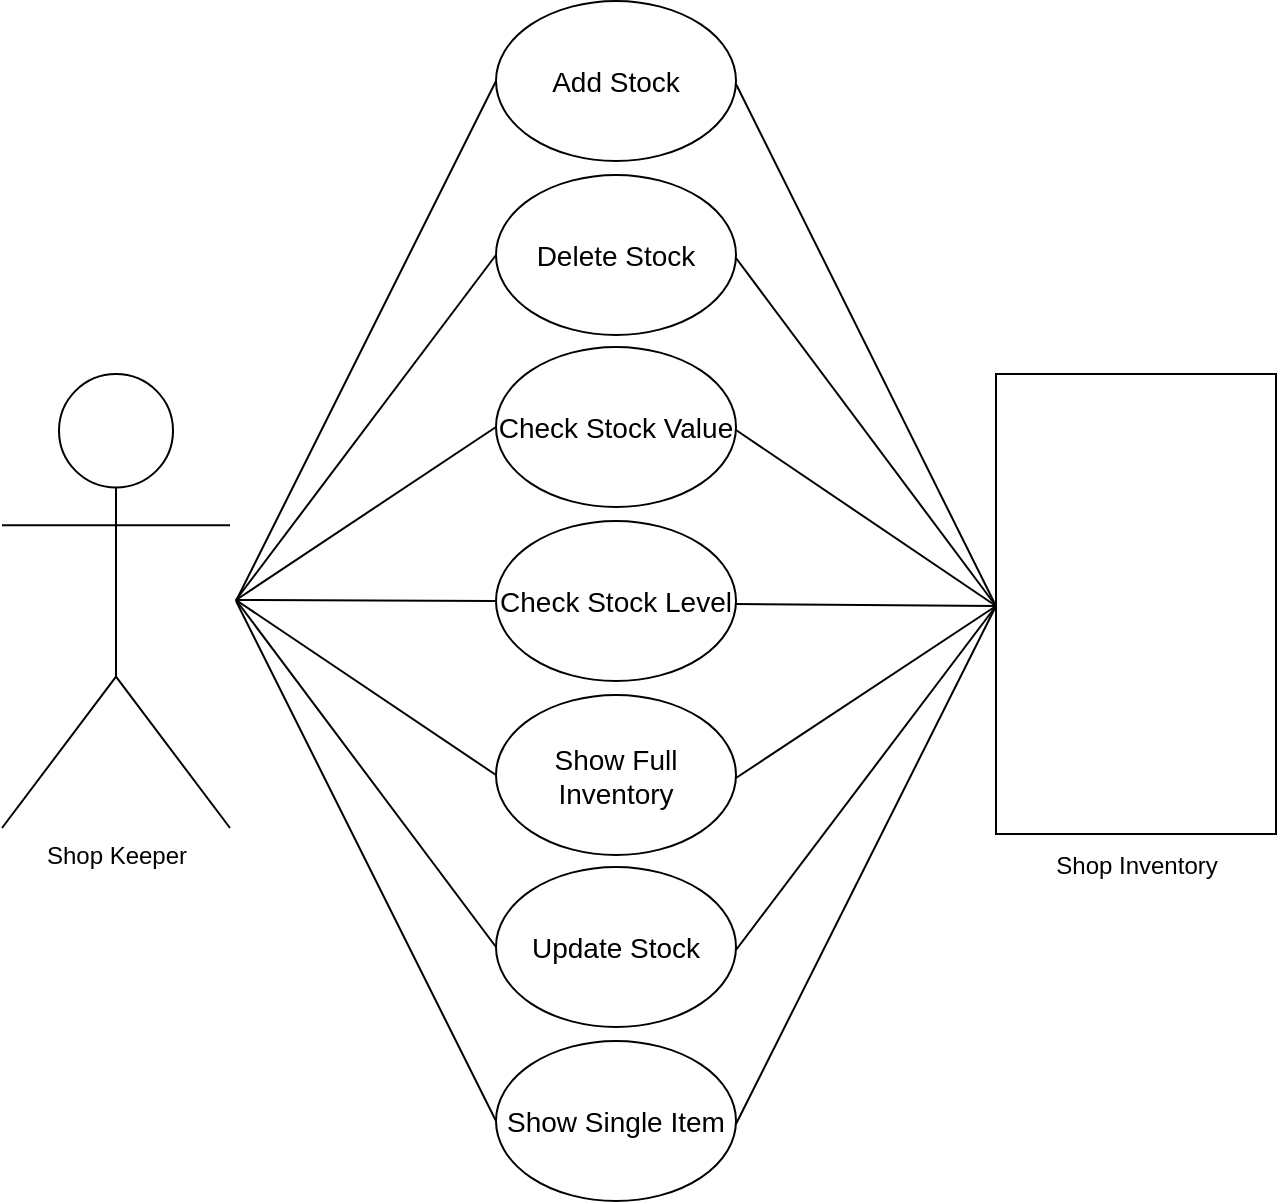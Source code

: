 <mxfile version="10.9.5" type="device"><diagram id="9zE3e5ouQBbSAxBQtFiW" name="Page-1"><mxGraphModel dx="1123" dy="831" grid="1" gridSize="10" guides="1" tooltips="1" connect="1" arrows="1" fold="1" page="1" pageScale="1" pageWidth="400" pageHeight="400" math="0" shadow="0"><root><mxCell id="0"/><mxCell id="1" parent="0"/><mxCell id="Ec0HJT_cyNPY2zbGwwqp-47" value="" style="group" vertex="1" connectable="0" parent="1"><mxGeometry x="94" y="113.5" width="637" height="600" as="geometry"/></mxCell><mxCell id="Ec0HJT_cyNPY2zbGwwqp-10" value="" style="group" vertex="1" connectable="0" parent="Ec0HJT_cyNPY2zbGwwqp-47"><mxGeometry x="247" width="120" height="600" as="geometry"/></mxCell><mxCell id="Ec0HJT_cyNPY2zbGwwqp-2" value="&lt;font style=&quot;font-size: 14px&quot;&gt;Add Stock&lt;/font&gt;" style="ellipse;whiteSpace=wrap;html=1;" vertex="1" parent="Ec0HJT_cyNPY2zbGwwqp-10"><mxGeometry width="120" height="80" as="geometry"/></mxCell><mxCell id="Ec0HJT_cyNPY2zbGwwqp-3" value="&lt;font style=&quot;font-size: 14px&quot;&gt;Delete Stock&lt;/font&gt;" style="ellipse;whiteSpace=wrap;html=1;" vertex="1" parent="Ec0HJT_cyNPY2zbGwwqp-10"><mxGeometry y="87" width="120" height="80" as="geometry"/></mxCell><mxCell id="Ec0HJT_cyNPY2zbGwwqp-4" value="&lt;font style=&quot;font-size: 14px&quot;&gt;Check Stock Value&lt;/font&gt;" style="ellipse;whiteSpace=wrap;html=1;" vertex="1" parent="Ec0HJT_cyNPY2zbGwwqp-10"><mxGeometry y="173" width="120" height="80" as="geometry"/></mxCell><mxCell id="Ec0HJT_cyNPY2zbGwwqp-5" value="&lt;font style=&quot;font-size: 14px&quot;&gt;Check Stock Level&lt;/font&gt;" style="ellipse;whiteSpace=wrap;html=1;" vertex="1" parent="Ec0HJT_cyNPY2zbGwwqp-10"><mxGeometry y="260" width="120" height="80" as="geometry"/></mxCell><mxCell id="Ec0HJT_cyNPY2zbGwwqp-6" value="&lt;font style=&quot;font-size: 14px&quot;&gt;Show Full Inventory&lt;/font&gt;" style="ellipse;whiteSpace=wrap;html=1;" vertex="1" parent="Ec0HJT_cyNPY2zbGwwqp-10"><mxGeometry y="347" width="120" height="80" as="geometry"/></mxCell><mxCell id="Ec0HJT_cyNPY2zbGwwqp-7" value="&lt;font style=&quot;font-size: 14px&quot;&gt;Update Stock&lt;/font&gt;" style="ellipse;whiteSpace=wrap;html=1;" vertex="1" parent="Ec0HJT_cyNPY2zbGwwqp-10"><mxGeometry y="433" width="120" height="80" as="geometry"/></mxCell><mxCell id="Ec0HJT_cyNPY2zbGwwqp-8" value="&lt;span style=&quot;font-size: 14px&quot;&gt;Show Single Item&lt;/span&gt;" style="ellipse;whiteSpace=wrap;html=1;" vertex="1" parent="Ec0HJT_cyNPY2zbGwwqp-10"><mxGeometry y="520" width="120" height="80" as="geometry"/></mxCell><mxCell id="Ec0HJT_cyNPY2zbGwwqp-14" value="Shop Keeper" style="shape=umlActor;verticalLabelPosition=bottom;labelBackgroundColor=#ffffff;verticalAlign=top;html=1;align=center;" vertex="1" parent="Ec0HJT_cyNPY2zbGwwqp-47"><mxGeometry y="186.5" width="114" height="227" as="geometry"/></mxCell><mxCell id="Ec0HJT_cyNPY2zbGwwqp-19" value="" style="rounded=0;whiteSpace=wrap;html=1;direction=south;" vertex="1" parent="Ec0HJT_cyNPY2zbGwwqp-47"><mxGeometry x="497" y="186.5" width="140" height="230" as="geometry"/></mxCell><mxCell id="Ec0HJT_cyNPY2zbGwwqp-22" value="Shop Inventory" style="text;html=1;align=center;" vertex="1" parent="Ec0HJT_cyNPY2zbGwwqp-47"><mxGeometry x="517" y="418" width="100" height="30" as="geometry"/></mxCell><mxCell id="Ec0HJT_cyNPY2zbGwwqp-26" value="" style="endArrow=none;html=1;entryX=0;entryY=0.5;entryDx=0;entryDy=0;" edge="1" parent="Ec0HJT_cyNPY2zbGwwqp-47" target="Ec0HJT_cyNPY2zbGwwqp-5"><mxGeometry width="50" height="50" relative="1" as="geometry"><mxPoint x="117" y="299.5" as="sourcePoint"/><mxPoint x="157" y="275" as="targetPoint"/></mxGeometry></mxCell><mxCell id="Ec0HJT_cyNPY2zbGwwqp-30" value="" style="endArrow=none;html=1;entryX=0;entryY=0.5;entryDx=0;entryDy=0;" edge="1" parent="Ec0HJT_cyNPY2zbGwwqp-47" target="Ec0HJT_cyNPY2zbGwwqp-4"><mxGeometry width="50" height="50" relative="1" as="geometry"><mxPoint x="117.0" y="299.5" as="sourcePoint"/><mxPoint x="247.069" y="299.983" as="targetPoint"/></mxGeometry></mxCell><mxCell id="Ec0HJT_cyNPY2zbGwwqp-31" value="" style="endArrow=none;html=1;entryX=0;entryY=0.5;entryDx=0;entryDy=0;" edge="1" parent="Ec0HJT_cyNPY2zbGwwqp-47" target="Ec0HJT_cyNPY2zbGwwqp-3"><mxGeometry width="50" height="50" relative="1" as="geometry"><mxPoint x="117.0" y="299.5" as="sourcePoint"/><mxPoint x="247.069" y="299.983" as="targetPoint"/></mxGeometry></mxCell><mxCell id="Ec0HJT_cyNPY2zbGwwqp-32" value="" style="endArrow=none;html=1;entryX=0;entryY=0.5;entryDx=0;entryDy=0;" edge="1" parent="Ec0HJT_cyNPY2zbGwwqp-47" target="Ec0HJT_cyNPY2zbGwwqp-2"><mxGeometry width="50" height="50" relative="1" as="geometry"><mxPoint x="117.0" y="300" as="sourcePoint"/><mxPoint x="247.069" y="300.483" as="targetPoint"/></mxGeometry></mxCell><mxCell id="Ec0HJT_cyNPY2zbGwwqp-36" value="" style="endArrow=none;html=1;entryX=0;entryY=0.5;entryDx=0;entryDy=0;" edge="1" parent="Ec0HJT_cyNPY2zbGwwqp-47" target="Ec0HJT_cyNPY2zbGwwqp-6"><mxGeometry width="50" height="50" relative="1" as="geometry"><mxPoint x="117.0" y="299.5" as="sourcePoint"/><mxPoint x="247.069" y="299.983" as="targetPoint"/></mxGeometry></mxCell><mxCell id="Ec0HJT_cyNPY2zbGwwqp-37" value="" style="endArrow=none;html=1;entryX=0;entryY=0.5;entryDx=0;entryDy=0;" edge="1" parent="Ec0HJT_cyNPY2zbGwwqp-47" target="Ec0HJT_cyNPY2zbGwwqp-7"><mxGeometry width="50" height="50" relative="1" as="geometry"><mxPoint x="117.0" y="299.5" as="sourcePoint"/><mxPoint x="247.069" y="299.983" as="targetPoint"/></mxGeometry></mxCell><mxCell id="Ec0HJT_cyNPY2zbGwwqp-38" value="" style="endArrow=none;html=1;entryX=0;entryY=0.5;entryDx=0;entryDy=0;" edge="1" parent="Ec0HJT_cyNPY2zbGwwqp-47" target="Ec0HJT_cyNPY2zbGwwqp-8"><mxGeometry width="50" height="50" relative="1" as="geometry"><mxPoint x="117.0" y="300" as="sourcePoint"/><mxPoint x="247.069" y="300.483" as="targetPoint"/></mxGeometry></mxCell><mxCell id="Ec0HJT_cyNPY2zbGwwqp-46" value="" style="group;direction=east;rotation=180;" vertex="1" connectable="0" parent="Ec0HJT_cyNPY2zbGwwqp-47"><mxGeometry x="367.0" y="41.5" width="130.0" height="520" as="geometry"/></mxCell><mxCell id="Ec0HJT_cyNPY2zbGwwqp-39" value="" style="endArrow=none;html=1;entryX=0;entryY=0.5;entryDx=0;entryDy=0;" edge="1" parent="Ec0HJT_cyNPY2zbGwwqp-46"><mxGeometry width="50" height="50" relative="1" as="geometry"><mxPoint x="130" y="261" as="sourcePoint"/><mxPoint y="260" as="targetPoint"/></mxGeometry></mxCell><mxCell id="Ec0HJT_cyNPY2zbGwwqp-40" value="" style="endArrow=none;html=1;entryX=0;entryY=0.5;entryDx=0;entryDy=0;" edge="1" parent="Ec0HJT_cyNPY2zbGwwqp-46"><mxGeometry width="50" height="50" relative="1" as="geometry"><mxPoint x="130" y="261" as="sourcePoint"/><mxPoint y="347" as="targetPoint"/></mxGeometry></mxCell><mxCell id="Ec0HJT_cyNPY2zbGwwqp-41" value="" style="endArrow=none;html=1;entryX=0;entryY=0.5;entryDx=0;entryDy=0;" edge="1" parent="Ec0HJT_cyNPY2zbGwwqp-46"><mxGeometry width="50" height="50" relative="1" as="geometry"><mxPoint x="130" y="261" as="sourcePoint"/><mxPoint y="433" as="targetPoint"/></mxGeometry></mxCell><mxCell id="Ec0HJT_cyNPY2zbGwwqp-42" value="" style="endArrow=none;html=1;entryX=0;entryY=0.5;entryDx=0;entryDy=0;" edge="1" parent="Ec0HJT_cyNPY2zbGwwqp-46"><mxGeometry width="50" height="50" relative="1" as="geometry"><mxPoint x="130" y="261" as="sourcePoint"/><mxPoint y="520" as="targetPoint"/></mxGeometry></mxCell><mxCell id="Ec0HJT_cyNPY2zbGwwqp-43" value="" style="endArrow=none;html=1;entryX=0;entryY=0.5;entryDx=0;entryDy=0;" edge="1" parent="Ec0HJT_cyNPY2zbGwwqp-46"><mxGeometry width="50" height="50" relative="1" as="geometry"><mxPoint x="130" y="261" as="sourcePoint"/><mxPoint y="173" as="targetPoint"/></mxGeometry></mxCell><mxCell id="Ec0HJT_cyNPY2zbGwwqp-44" value="" style="endArrow=none;html=1;entryX=0;entryY=0.5;entryDx=0;entryDy=0;" edge="1" parent="Ec0HJT_cyNPY2zbGwwqp-46"><mxGeometry width="50" height="50" relative="1" as="geometry"><mxPoint x="130" y="261" as="sourcePoint"/><mxPoint y="87" as="targetPoint"/></mxGeometry></mxCell><mxCell id="Ec0HJT_cyNPY2zbGwwqp-45" value="" style="endArrow=none;html=1;entryX=0;entryY=0.5;entryDx=0;entryDy=0;" edge="1" parent="Ec0HJT_cyNPY2zbGwwqp-46"><mxGeometry width="50" height="50" relative="1" as="geometry"><mxPoint x="130" y="261" as="sourcePoint"/><mxPoint as="targetPoint"/></mxGeometry></mxCell></root></mxGraphModel></diagram></mxfile>
